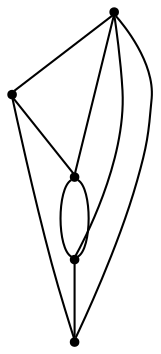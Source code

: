 graph {
  node [shape=point,comment="{\"directed\":false,\"doi\":\"10.4230/LIPIcs.GD.2024.12\",\"figure\":\"1 (2)\"}"]

  v0 [pos="1212.4881789601807,583.0832565944343"]
  v1 [pos="1129.1318872255947,583.0832565944343"]
  v2 [pos="1045.775563693107,583.0832565944343"]
  v3 [pos="962.4192719585211,583.0832565944343"]
  v4 [pos="879.0629802239351,583.0832565944343"]

  v0 -- v3 [id="-1",pos="1212.4881789601807,583.0832565944343 1212.488083566475,549.7487360374715 1195.816825219558,524.7478456197496 1172.1978525176146,512.2474004108885 1148.5829499471035,499.7469552020275 1118.0162628901337,499.7469552020275 1087.4536459645963,499.7469552020275 1056.8910290390588,499.7469552020275 1026.3243419820892,499.7469552020275 1002.709439411578,512.2474004108885 979.0904667096346,524.7478456197496 962.4192083627174,549.7487360374715 962.4192719585211,583.0832565944343"]
  v1 -- v0 [id="-3",pos="1129.1318872255947,583.0832565944343 1212.4881789601807,583.0832565944343 1212.4881789601807,583.0832565944343 1212.4881789601807,583.0832565944343"]
  v4 -- v0 [id="-5",pos="879.0629802239351,583.0832565944343 879.0629166281315,633.0850374298784 912.4054333219659,649.7522977083598 945.7479500158003,658.0859278476005 979.0904667096346,666.4195579868411 1012.4329834034689,666.4195579868411 1045.7755000973034,666.4195579868411 1079.1180167911377,666.4195579868411 1112.460533484972,666.4195579868411 1145.8030501788064,658.0859278476005 1179.1455668726408,649.7522977083598 1212.488083566475,633.0850374298784 1212.4881789601807,583.0832565944343"]
  v4 -- v2 [id="-6",pos="879.0629802239351,583.0832565944343 879.0629166281315,608.0841470121563 895.7341749750486,620.5845922210174 912.4054333219659,626.8348148254479 929.0766916688831,633.0850374298784 945.7479500158003,633.0850374298784 962.4192083627174,633.0850374298784 979.0904667096346,633.0850374298784 995.7617250565518,633.0850374298784 1012.4329834034689,628.918222360258 1029.104241750386,624.7514072906378 1045.7755000973034,616.417777151397 1045.775563693107,583.0832565944343"]
  v4 -- v1 [id="-7",pos="879.0629802239351,583.0832565944343 879.0629166281315,633.0850374298784 912.4054333219659,641.4186675691191 938.800235660774,645.5854826387394 965.1991081310144,649.7522977083598 984.6461961147962,649.7522977083598 1004.0973542300104,649.7522977083598 1023.5485123452246,649.7522977083598 1042.9956003290063,649.7522977083598 1069.3944727992468,645.5854826387394 1095.7892751380548,641.4186675691191 1129.1317918318894,633.0850374298784 1129.1318872255947,583.0832565944343"]
  v3 -- v2 [id="-8",pos="962.4192719585211,583.0832565944343 1045.775563693107,583.0832565944343 1045.775563693107,583.0832565944343 1045.775563693107,583.0832565944343"]
  v2 -- v1 [id="-9",pos="1045.775563693107,583.0832565944343 1129.1318872255947,583.0832565944343 1129.1318872255947,583.0832565944343 1129.1318872255947,583.0832565944343"]
  v2 -- v3 [id="-10",pos="1045.775563693107,583.0832565944343 1045.7755000973034,599.7505168729157 1037.4398709238449,608.0841470121563 1029.104241750386,612.2509620817767 1020.7686125769276,616.417777151397 1012.4329834034689,616.417777151397 1004.0973542300104,616.417777151397 995.7617250565518,616.417777151397 987.4260958830932,616.417777151397 979.0904667096346,612.2509620817767 970.7548375361761,608.0841470121563 962.4192083627174,599.7505168729157 962.4192719585211,583.0832565944343"]
  v4 -- v3 [id="-11",pos="879.0629802239351,583.0832565944343 962.4192719585211,583.0832565944343 962.4192719585211,583.0832565944343 962.4192719585211,583.0832565944343"]
}